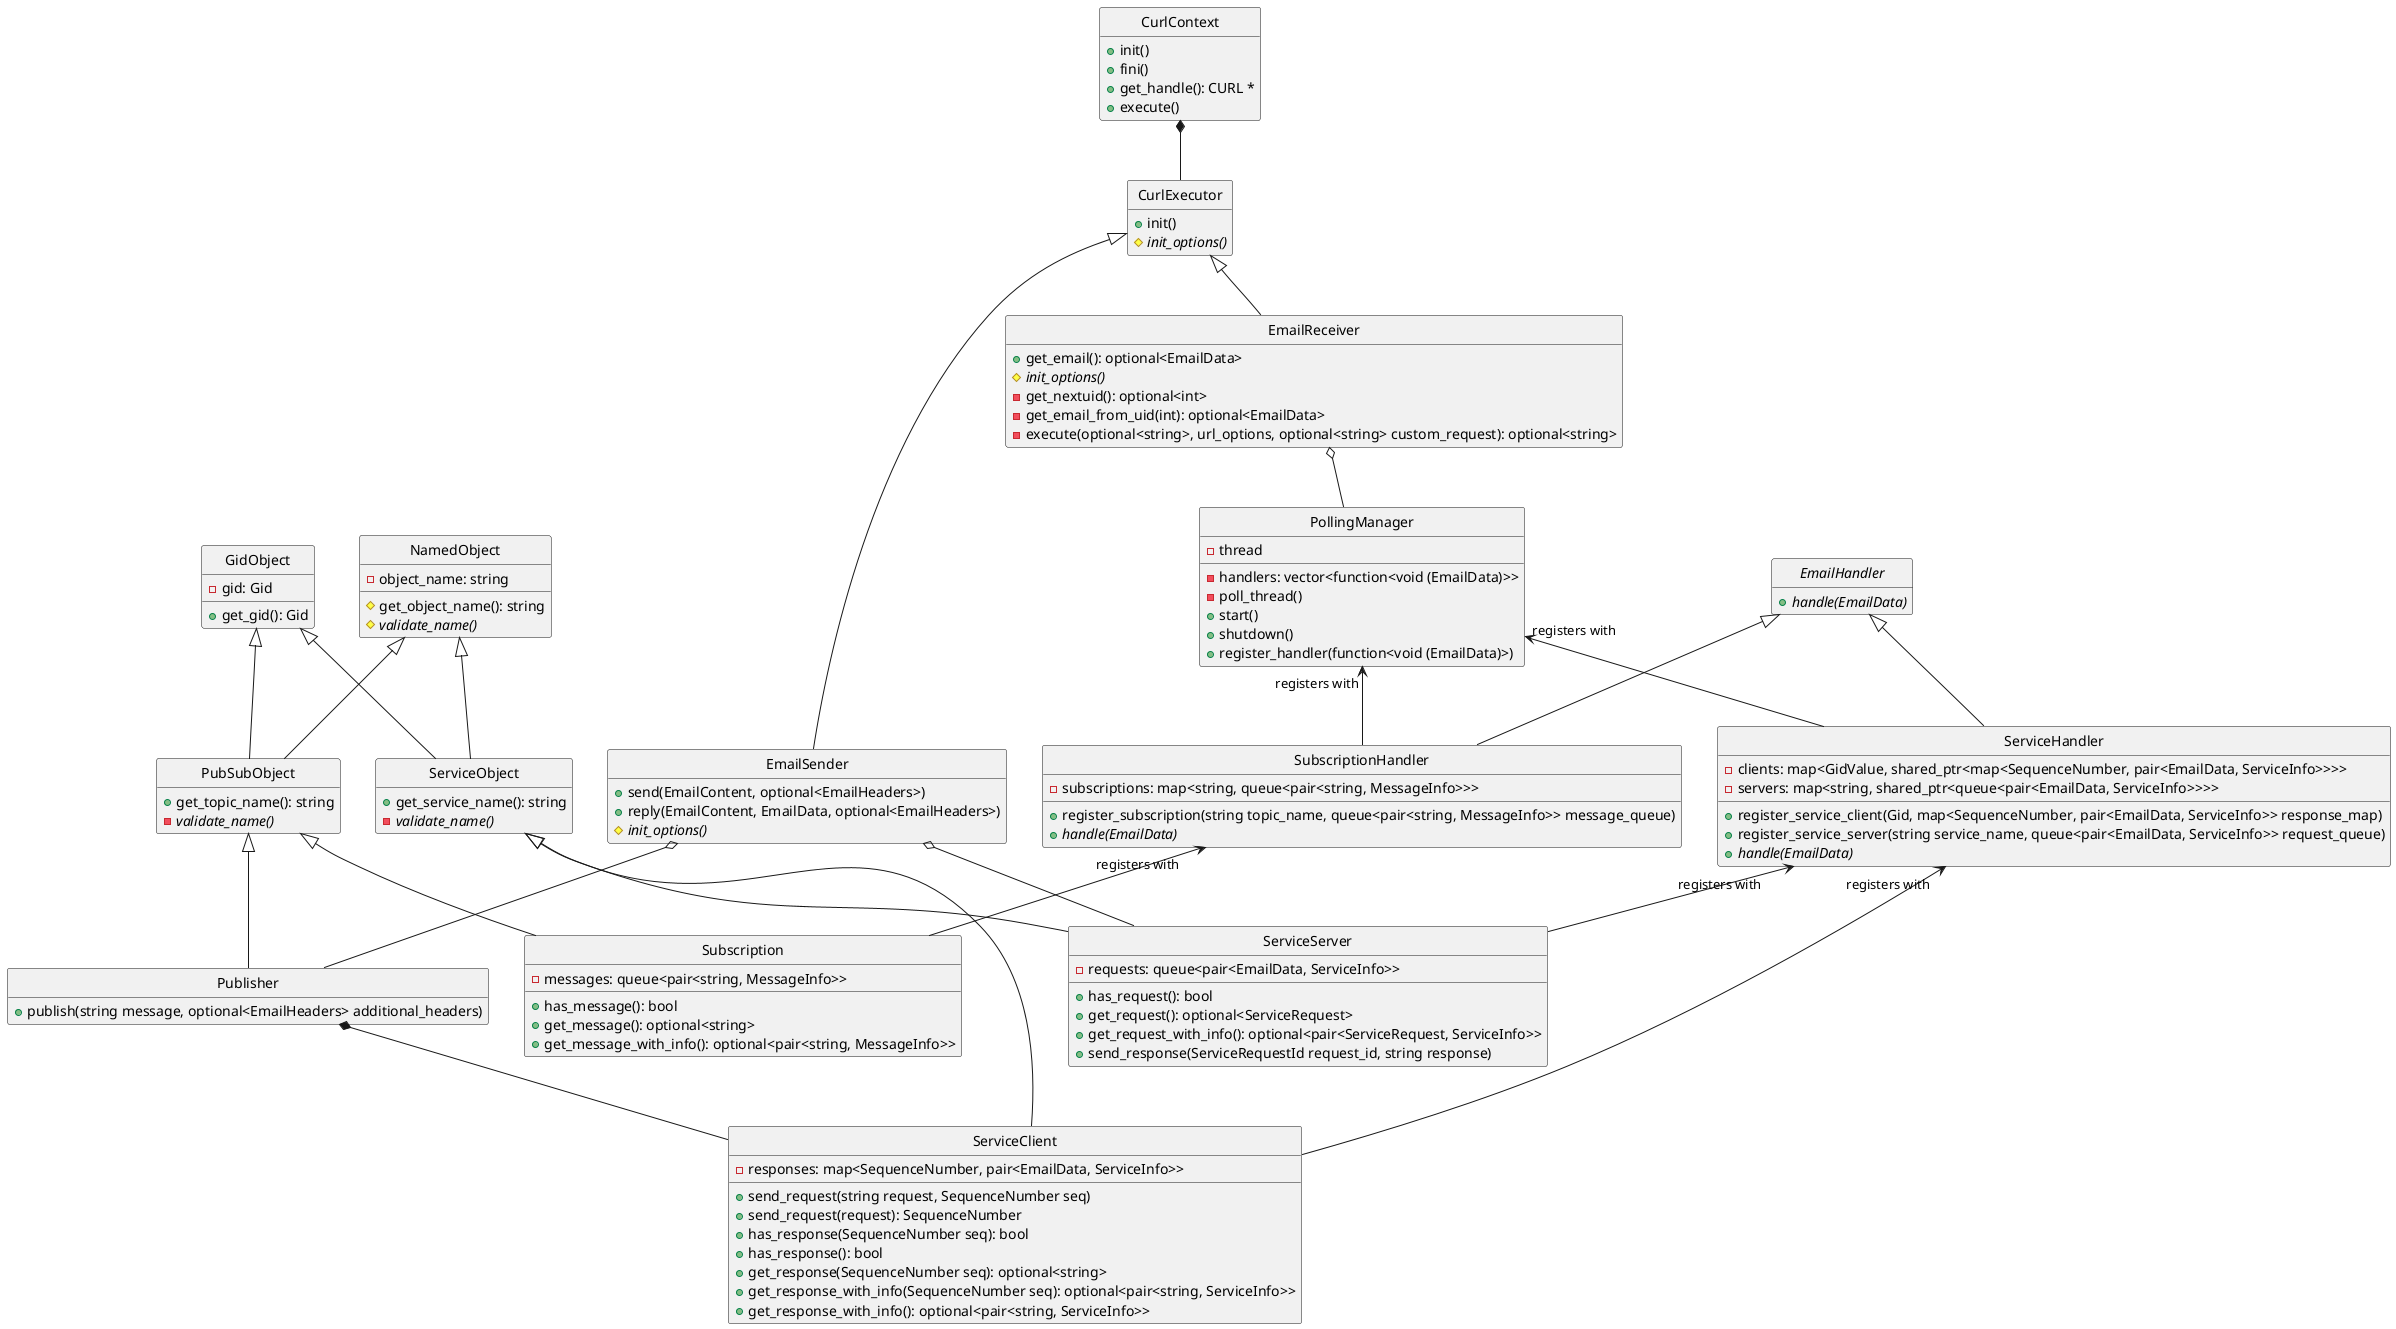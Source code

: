 @startuml

hide empty attributes
hide empty methods
hide circle


class CurlContext {
   +init()
   +fini()
   +get_handle(): CURL *
   +execute()
}

class CurlExecutor {
   +init()
   #init_options() {abstract}
}
CurlContext *-- CurlExecutor


class EmailSender {
   +send(EmailContent, optional<EmailHeaders>)
   +reply(EmailContent, EmailData, optional<EmailHeaders>)
   #init_options() {abstract}
}
CurlExecutor <|-- EmailSender

class EmailReceiver {
   +get_email(): optional<EmailData>
   #init_options() {abstract}
   -get_nextuid(): optional<int>
   -get_email_from_uid(int): optional<EmailData>
   -execute(optional<string>, url_options, optional<string> custom_request): optional<string>
}
CurlExecutor <|-- EmailReceiver


class PollingManager {
   -thread
   -handlers: vector<function<void (EmailData)>>
   -poll_thread()
   +start()
   +shutdown()
   +register_handler(function<void (EmailData)>)
}
EmailReceiver o-- PollingManager

abstract class EmailHandler {
   +handle(EmailData) {abstract}
}


class SubscriptionHandler {
   -subscriptions: map<string, queue<pair<string, MessageInfo>>>
   +register_subscription(string topic_name, queue<pair<string, MessageInfo>> message_queue)
   +handle(EmailData) {abstract}
}
EmailHandler <|-- SubscriptionHandler
PollingManager "registers with" <-- SubscriptionHandler

class ServiceHandler {
   -clients: map<GidValue, shared_ptr<map<SequenceNumber, pair<EmailData, ServiceInfo>>>>
   -servers: map<string, shared_ptr<queue<pair<EmailData, ServiceInfo>>>>
   +register_service_client(Gid, map<SequenceNumber, pair<EmailData, ServiceInfo>> response_map)
   +register_service_server(string service_name, queue<pair<EmailData, ServiceInfo>> request_queue)
   +handle(EmailData) {abstract}
}
EmailHandler <|-- ServiceHandler
PollingManager "registers with" <-- ServiceHandler


class GidObject {
   -gid: Gid
   +get_gid(): Gid
}
class NamedObject {
   -object_name: string
   #get_object_name(): string
   #validate_name() {abstract}
}

class PubSubObject {
   +get_topic_name(): string
   -validate_name() {abstract}
}
GidObject <|-- PubSubObject
NamedObject <|-- PubSubObject

class ServiceObject {
   +get_service_name(): string
   -validate_name() {abstract}
}
GidObject <|-- ServiceObject
NamedObject <|-- ServiceObject


class Publisher {
   +publish(string message, optional<EmailHeaders> additional_headers)
}
PubSubObject <|-- Publisher
EmailSender o-- Publisher

class Subscription {
   -messages: queue<pair<string, MessageInfo>>
   +has_message(): bool
   +get_message(): optional<string>
   +get_message_with_info(): optional<pair<string, MessageInfo>>
}
PubSubObject <|-- Subscription
SubscriptionHandler "registers with" <-- Subscription


class ServiceClient {
   -responses: map<SequenceNumber, pair<EmailData, ServiceInfo>>
   +send_request(string request, SequenceNumber seq)
   +send_request(request): SequenceNumber
   +has_response(SequenceNumber seq): bool
   +has_response(): bool
   +get_response(SequenceNumber seq): optional<string>
   +get_response_with_info(SequenceNumber seq): optional<pair<string, ServiceInfo>>
   +get_response_with_info(): optional<pair<string, ServiceInfo>>
}
ServiceObject <|-- ServiceClient
Publisher *-- ServiceClient
ServiceHandler "registers with" <-- ServiceClient

class ServiceServer {
   -requests: queue<pair<EmailData, ServiceInfo>>
   +has_request(): bool
   +get_request(): optional<ServiceRequest>
   +get_request_with_info(): optional<pair<ServiceRequest, ServiceInfo>>
   +send_response(ServiceRequestId request_id, string response)
}
ServiceObject <|-- ServiceServer
EmailSender o-- ServiceServer
ServiceHandler "registers with" <-- ServiceServer

@enduml